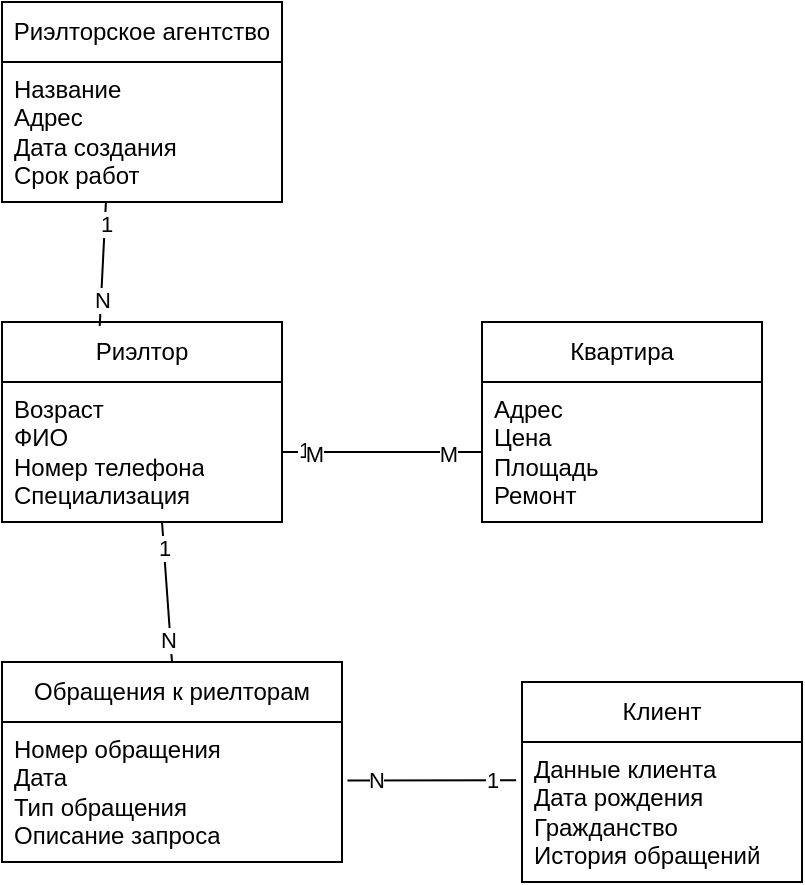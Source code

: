 <mxfile version="23.1.5" type="github">
  <diagram id="R2lEEEUBdFMjLlhIrx00" name="Page-1">
    <mxGraphModel dx="1242" dy="575" grid="1" gridSize="10" guides="1" tooltips="1" connect="1" arrows="1" fold="1" page="1" pageScale="1" pageWidth="850" pageHeight="1100" math="0" shadow="0" extFonts="Permanent Marker^https://fonts.googleapis.com/css?family=Permanent+Marker">
      <root>
        <mxCell id="0" />
        <mxCell id="1" parent="0" />
        <mxCell id="u0HfYrDlmDr91f0vMVhW-5" value="Квартира" style="swimlane;fontStyle=0;childLayout=stackLayout;horizontal=1;startSize=30;horizontalStack=0;resizeParent=1;resizeParentMax=0;resizeLast=0;collapsible=1;marginBottom=0;whiteSpace=wrap;html=1;" parent="1" vertex="1">
          <mxGeometry x="310" y="420" width="140" height="100" as="geometry" />
        </mxCell>
        <mxCell id="u0HfYrDlmDr91f0vMVhW-6" value="Адрес&lt;br&gt;Цена&lt;br&gt;Площадь&lt;br&gt;Ремонт&lt;br&gt;" style="text;strokeColor=none;fillColor=none;align=left;verticalAlign=middle;spacingLeft=4;spacingRight=4;overflow=hidden;points=[[0,0.5],[1,0.5]];portConstraint=eastwest;rotatable=0;whiteSpace=wrap;html=1;" parent="u0HfYrDlmDr91f0vMVhW-5" vertex="1">
          <mxGeometry y="30" width="140" height="70" as="geometry" />
        </mxCell>
        <mxCell id="u0HfYrDlmDr91f0vMVhW-10" value="Клиент" style="swimlane;fontStyle=0;childLayout=stackLayout;horizontal=1;startSize=30;horizontalStack=0;resizeParent=1;resizeParentMax=0;resizeLast=0;collapsible=1;marginBottom=0;whiteSpace=wrap;html=1;" parent="1" vertex="1">
          <mxGeometry x="330" y="600" width="140" height="100" as="geometry" />
        </mxCell>
        <mxCell id="u0HfYrDlmDr91f0vMVhW-11" value="Данные клиента&lt;br&gt;Дата рождения&lt;br&gt;Гражданство&lt;br&gt;История обращений" style="text;strokeColor=none;fillColor=none;align=left;verticalAlign=middle;spacingLeft=4;spacingRight=4;overflow=hidden;points=[[0,0.5],[1,0.5]];portConstraint=eastwest;rotatable=0;whiteSpace=wrap;html=1;" parent="u0HfYrDlmDr91f0vMVhW-10" vertex="1">
          <mxGeometry y="30" width="140" height="70" as="geometry" />
        </mxCell>
        <mxCell id="u0HfYrDlmDr91f0vMVhW-12" value="Обращения к риелторам" style="swimlane;fontStyle=0;childLayout=stackLayout;horizontal=1;startSize=30;horizontalStack=0;resizeParent=1;resizeParentMax=0;resizeLast=0;collapsible=1;marginBottom=0;whiteSpace=wrap;html=1;" parent="1" vertex="1">
          <mxGeometry x="70" y="590" width="170" height="100" as="geometry" />
        </mxCell>
        <mxCell id="u0HfYrDlmDr91f0vMVhW-13" value="Номер обращения&lt;br&gt;Дата&lt;br&gt;Тип обращения&lt;br&gt;Описание запроса" style="text;strokeColor=none;fillColor=none;align=left;verticalAlign=middle;spacingLeft=4;spacingRight=4;overflow=hidden;points=[[0,0.5],[1,0.5]];portConstraint=eastwest;rotatable=0;whiteSpace=wrap;html=1;" parent="u0HfYrDlmDr91f0vMVhW-12" vertex="1">
          <mxGeometry y="30" width="170" height="70" as="geometry" />
        </mxCell>
        <mxCell id="u0HfYrDlmDr91f0vMVhW-14" value="Риэлторское агентство" style="swimlane;fontStyle=0;childLayout=stackLayout;horizontal=1;startSize=30;horizontalStack=0;resizeParent=1;resizeParentMax=0;resizeLast=0;collapsible=1;marginBottom=0;whiteSpace=wrap;html=1;" parent="1" vertex="1">
          <mxGeometry x="70" y="260" width="140" height="100" as="geometry" />
        </mxCell>
        <mxCell id="u0HfYrDlmDr91f0vMVhW-15" value="Название&lt;br&gt;Адрес&lt;br&gt;Дата создания&lt;br&gt;Срок работ" style="text;strokeColor=none;fillColor=none;align=left;verticalAlign=middle;spacingLeft=4;spacingRight=4;overflow=hidden;points=[[0,0.5],[1,0.5]];portConstraint=eastwest;rotatable=0;whiteSpace=wrap;html=1;" parent="u0HfYrDlmDr91f0vMVhW-14" vertex="1">
          <mxGeometry y="30" width="140" height="70" as="geometry" />
        </mxCell>
        <mxCell id="u0HfYrDlmDr91f0vMVhW-16" value="Риэлтор" style="swimlane;fontStyle=0;childLayout=stackLayout;horizontal=1;startSize=30;horizontalStack=0;resizeParent=1;resizeParentMax=0;resizeLast=0;collapsible=1;marginBottom=0;whiteSpace=wrap;html=1;" parent="1" vertex="1">
          <mxGeometry x="70" y="420" width="140" height="100" as="geometry" />
        </mxCell>
        <mxCell id="u0HfYrDlmDr91f0vMVhW-17" value="Возраст&lt;br&gt;ФИО&lt;br&gt;Номер телефона&lt;br&gt;Специализация" style="text;strokeColor=none;fillColor=none;align=left;verticalAlign=middle;spacingLeft=4;spacingRight=4;overflow=hidden;points=[[0,0.5],[1,0.5]];portConstraint=eastwest;rotatable=0;whiteSpace=wrap;html=1;" parent="u0HfYrDlmDr91f0vMVhW-16" vertex="1">
          <mxGeometry y="30" width="140" height="70" as="geometry" />
        </mxCell>
        <mxCell id="QusCpbTuD2ba8jawF8mj-1" value="" style="endArrow=none;html=1;rounded=0;exitX=0.371;exitY=1.006;exitDx=0;exitDy=0;exitPerimeter=0;entryX=0.349;entryY=0.02;entryDx=0;entryDy=0;entryPerimeter=0;" parent="1" source="u0HfYrDlmDr91f0vMVhW-15" target="u0HfYrDlmDr91f0vMVhW-16" edge="1">
          <mxGeometry width="50" height="50" relative="1" as="geometry">
            <mxPoint x="400" y="490" as="sourcePoint" />
            <mxPoint x="450" y="440" as="targetPoint" />
          </mxGeometry>
        </mxCell>
        <mxCell id="QusCpbTuD2ba8jawF8mj-9" value="1" style="edgeLabel;html=1;align=center;verticalAlign=middle;resizable=0;points=[];" parent="QusCpbTuD2ba8jawF8mj-1" vertex="1" connectable="0">
          <mxGeometry x="-0.666" relative="1" as="geometry">
            <mxPoint as="offset" />
          </mxGeometry>
        </mxCell>
        <mxCell id="QusCpbTuD2ba8jawF8mj-10" value="N" style="edgeLabel;html=1;align=center;verticalAlign=middle;resizable=0;points=[];" parent="QusCpbTuD2ba8jawF8mj-1" vertex="1" connectable="0">
          <mxGeometry x="0.554" relative="1" as="geometry">
            <mxPoint as="offset" />
          </mxGeometry>
        </mxCell>
        <mxCell id="QusCpbTuD2ba8jawF8mj-2" value="" style="endArrow=none;html=1;rounded=0;exitX=1;exitY=0.5;exitDx=0;exitDy=0;entryX=0;entryY=0.5;entryDx=0;entryDy=0;" parent="1" source="u0HfYrDlmDr91f0vMVhW-17" target="u0HfYrDlmDr91f0vMVhW-6" edge="1">
          <mxGeometry width="50" height="50" relative="1" as="geometry">
            <mxPoint x="360" y="470" as="sourcePoint" />
            <mxPoint x="410" y="420" as="targetPoint" />
          </mxGeometry>
        </mxCell>
        <mxCell id="QusCpbTuD2ba8jawF8mj-11" value="1" style="edgeLabel;html=1;align=center;verticalAlign=middle;resizable=0;points=[];" parent="QusCpbTuD2ba8jawF8mj-2" vertex="1" connectable="0">
          <mxGeometry x="-0.781" y="1" relative="1" as="geometry">
            <mxPoint as="offset" />
          </mxGeometry>
        </mxCell>
        <mxCell id="QusCpbTuD2ba8jawF8mj-12" value="M" style="edgeLabel;html=1;align=center;verticalAlign=middle;resizable=0;points=[];" parent="QusCpbTuD2ba8jawF8mj-2" vertex="1" connectable="0">
          <mxGeometry x="0.649" y="-1" relative="1" as="geometry">
            <mxPoint as="offset" />
          </mxGeometry>
        </mxCell>
        <mxCell id="iA1C8UfKhk2MR-GB8rwi-4" value="M" style="edgeLabel;html=1;align=center;verticalAlign=middle;resizable=0;points=[];" vertex="1" connectable="0" parent="QusCpbTuD2ba8jawF8mj-2">
          <mxGeometry x="-0.68" y="-1" relative="1" as="geometry">
            <mxPoint as="offset" />
          </mxGeometry>
        </mxCell>
        <mxCell id="QusCpbTuD2ba8jawF8mj-4" value="" style="endArrow=none;html=1;rounded=0;exitX=1.016;exitY=0.417;exitDx=0;exitDy=0;entryX=-0.021;entryY=0.274;entryDx=0;entryDy=0;exitPerimeter=0;entryPerimeter=0;" parent="1" source="u0HfYrDlmDr91f0vMVhW-13" target="u0HfYrDlmDr91f0vMVhW-11" edge="1">
          <mxGeometry width="50" height="50" relative="1" as="geometry">
            <mxPoint x="460" y="380" as="sourcePoint" />
            <mxPoint x="560" y="380" as="targetPoint" />
          </mxGeometry>
        </mxCell>
        <mxCell id="QusCpbTuD2ba8jawF8mj-5" value="1" style="edgeLabel;html=1;align=center;verticalAlign=middle;resizable=0;points=[];" parent="QusCpbTuD2ba8jawF8mj-4" vertex="1" connectable="0">
          <mxGeometry x="0.714" relative="1" as="geometry">
            <mxPoint as="offset" />
          </mxGeometry>
        </mxCell>
        <mxCell id="QusCpbTuD2ba8jawF8mj-6" value="N" style="edgeLabel;html=1;align=center;verticalAlign=middle;resizable=0;points=[];" parent="QusCpbTuD2ba8jawF8mj-4" vertex="1" connectable="0">
          <mxGeometry x="-0.661" relative="1" as="geometry">
            <mxPoint as="offset" />
          </mxGeometry>
        </mxCell>
        <mxCell id="iA1C8UfKhk2MR-GB8rwi-1" value="" style="endArrow=none;html=1;rounded=0;exitX=0.5;exitY=0;exitDx=0;exitDy=0;" edge="1" parent="1" source="u0HfYrDlmDr91f0vMVhW-12">
          <mxGeometry width="50" height="50" relative="1" as="geometry">
            <mxPoint x="100" y="570" as="sourcePoint" />
            <mxPoint x="150" y="520" as="targetPoint" />
          </mxGeometry>
        </mxCell>
        <mxCell id="iA1C8UfKhk2MR-GB8rwi-2" value="1" style="edgeLabel;html=1;align=center;verticalAlign=middle;resizable=0;points=[];" vertex="1" connectable="0" parent="iA1C8UfKhk2MR-GB8rwi-1">
          <mxGeometry x="0.629" relative="1" as="geometry">
            <mxPoint as="offset" />
          </mxGeometry>
        </mxCell>
        <mxCell id="iA1C8UfKhk2MR-GB8rwi-3" value="N" style="edgeLabel;html=1;align=center;verticalAlign=middle;resizable=0;points=[];" vertex="1" connectable="0" parent="iA1C8UfKhk2MR-GB8rwi-1">
          <mxGeometry x="-0.672" y="1" relative="1" as="geometry">
            <mxPoint as="offset" />
          </mxGeometry>
        </mxCell>
      </root>
    </mxGraphModel>
  </diagram>
</mxfile>
